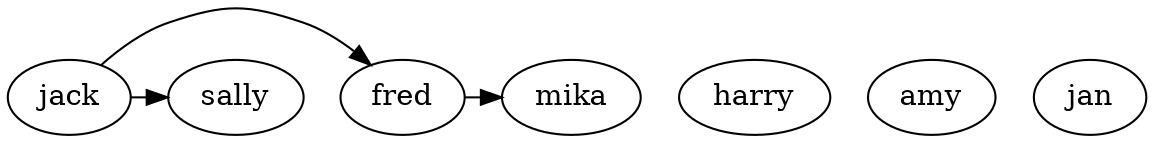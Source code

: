 /*
Using a graph and relationships just to push things onto different lines.
Two layout rules:
1) all items on a given line go into a "rank=same" phrase 
2) a relationship is needed between the first word on each line and the next line down to
   force the vertical alignment.
*/
digraph {
    fred
    harry
    jack
    sally
    mika
    amy
    jan
    {rank=same;
    fred;
    harry;
    jack;
    sally;
    mika;
    amy;
    jan}
    jack -> fred
    jack -> sally
    fred -> mika
}
